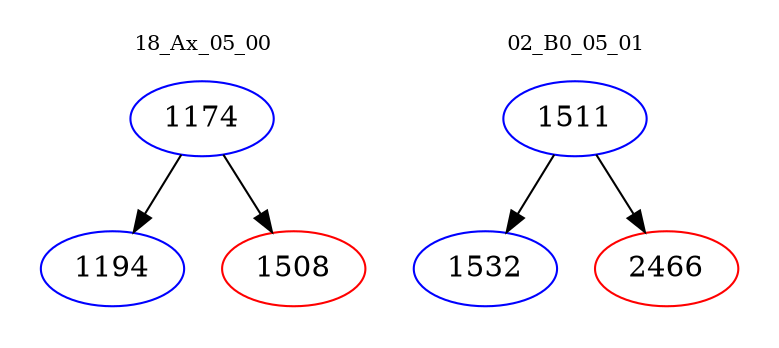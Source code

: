 digraph{
subgraph cluster_0 {
color = white
label = "18_Ax_05_00";
fontsize=10;
T0_1174 [label="1174", color="blue"]
T0_1174 -> T0_1194 [color="black"]
T0_1194 [label="1194", color="blue"]
T0_1174 -> T0_1508 [color="black"]
T0_1508 [label="1508", color="red"]
}
subgraph cluster_1 {
color = white
label = "02_B0_05_01";
fontsize=10;
T1_1511 [label="1511", color="blue"]
T1_1511 -> T1_1532 [color="black"]
T1_1532 [label="1532", color="blue"]
T1_1511 -> T1_2466 [color="black"]
T1_2466 [label="2466", color="red"]
}
}
